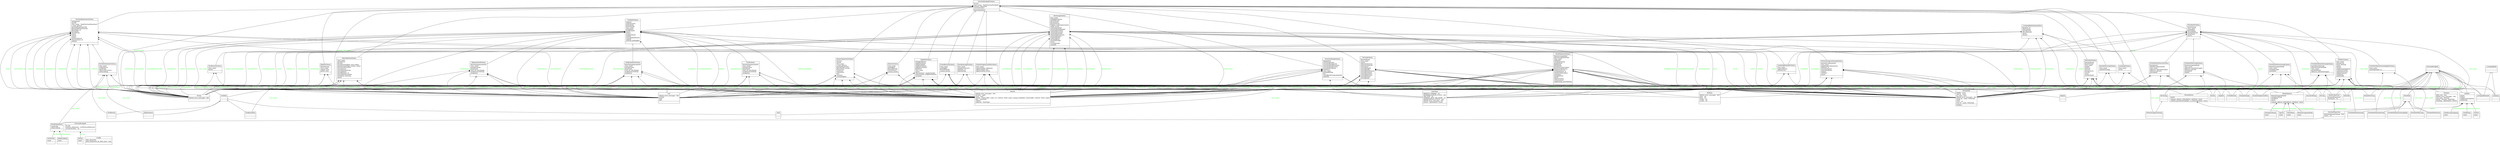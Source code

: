 digraph "classes" {
rankdir=BT
charset="utf-8"
"bo4e.bo.angebot.Angebot" [color="black", fontcolor="black", label="{Angebot|\l|}", shape="record", style="solid"];
"bo4e.bo.angebot.AngebotSchema" [color="black", fontcolor="black", label="{AngebotSchema|anfragereferenz\langebotsdatum\langebotsgeber\langebotsnehmer\langebotsnummer\lbindefrist\lclass_name\lsparte\lunterzeichner_angebotsgeber\lunterzeichner_angebotsnehmer\lvarianten\l|}", shape="record", style="solid"];
"bo4e.bo.ansprechpartner.Ansprechpartner" [color="black", fontcolor="black", label="{Ansprechpartner|geschaeftspartner\lnachname : str\l|}", shape="record", style="solid"];
"bo4e.bo.ansprechpartner.AnsprechpartnerSchema" [color="black", fontcolor="black", label="{AnsprechpartnerSchema|adresse\lanrede\lclass_name\le_mail_adresse\lgeschaeftspartner\lindividuelle_anrede\lkommentar\lnachname\lrufnummer\ltitel\lvorname\lzustaendigkeit\l|}", shape="record", style="solid"];
"bo4e.bo.ausschreibung.Ausschreibung" [color="black", fontcolor="black", label="{Ausschreibung|\l|}", shape="record", style="solid"];
"bo4e.bo.ausschreibung.AusschreibungSchema" [color="black", fontcolor="black", label="{AusschreibungSchema|abgabefrist\lausschreibender\lausschreibungportal\lausschreibungsnummer\lausschreibungsstatus\lausschreibungstyp\lbindefrist\lclass_name\lkostenpflichtig\llose\lveroeffentlichungszeitpunkt\lwebseite\l|}", shape="record", style="solid"];
"bo4e.enum.bilanzierungsmethode.Bilanzierungsmethode" [color="black", fontcolor="black", label="{Bilanzierungsmethode|name\l|}", shape="record", style="solid"];
"bo4e.enum.botyp.BoTyp" [color="black", fontcolor="black", label="{BoTyp|name\l|}", shape="record", style="solid"];
"marshmallow.fields.Boolean" [color="black", fontcolor="black", label="{Boolean|default_error_messages : dict\lfalsy : set\lfalsy : set\ltruthy : set\ltruthy : set\l|}", shape="record", style="solid"];
"bo4e.bo.buendelvertrag.Buendelvertrag" [color="black", fontcolor="black", label="{Buendelvertrag|\l|}", shape="record", style="solid"];
"bo4e.bo.buendelvertrag.BuendelvertragSchema" [color="black", fontcolor="black", label="{BuendelvertragSchema|class_name\leinzelvertraege\l|}", shape="record", style="solid"];
"bo4e.bo.pydantic_geschaeftsobjekt.Geschaeftsobjekt.Config" [color="black", fontcolor="black", label="{Config|alias_generator\lallow_population_by_field_name : bool\l|}", shape="record", style="solid"];
"marshmallow.fields.DateTime" [color="black", fontcolor="black", label="{DateTime|DEFAULT_FORMAT : str\lDESERIALIZATION_FUNCS : dict\lOBJ_TYPE : str\lSCHEMA_OPTS_VAR_NAME : str\lSERIALIZATION_FUNCS : dict\ldefault_error_messages : dict\lformat : Optional[str \| None]\l|}", shape="record", style="solid"];
"marshmallow.fields.Decimal" [color="black", fontcolor="black", label="{Decimal|allow_nan : bool\ldefault_error_messages : dict\lnum_type : Decimal\lplaces : Decimal, NoneType\lrounding : Optional[str \| None]\l|}", shape="record", style="solid"];
"bo4e.bo.energiemenge.Energiemenge" [color="black", fontcolor="black", label="{Energiemenge|\l|}", shape="record", style="solid"];
"bo4e.bo.energiemenge.EnergiemengeSchema" [color="black", fontcolor="black", label="{EnergiemengeSchema|class_name\lenergieverbrauch\llokations_id\llokationstyp\l|}", shape="record", style="solid"];
"bo4e.enum.energierichtung.Energierichtung" [color="black", fontcolor="black", label="{Energierichtung|name\l|}", shape="record", style="solid"];
"marshmallow_enum.EnumField" [color="black", fontcolor="black", label="{EnumField|NAME : name\lVALUE : value\lby_value : bool\ldefault_error_messages : dict\ldump_by : name, NoneType\lenum\lerror : str\lload_by : name, NoneType\l|fail(key)\l}", shape="record", style="solid"];
"bo4e.bo.fremdkosten.Fremdkosten" [color="black", fontcolor="black", label="{Fremdkosten|\l|}", shape="record", style="solid"];
"bo4e.bo.fremdkosten.FremdkostenSchema" [color="black", fontcolor="black", label="{FremdkostenSchema|class_name\lgueltigkeit\lkostenbloecke\lsumme_kosten\l|}", shape="record", style="solid"];
"bo4e.bo.geschaeftsobjekt.Geschaeftsobjekt" [color="black", fontcolor="black", label="{Geschaeftsobjekt|\l|}", shape="record", style="solid"];
"bo4e.bo.pydantic_geschaeftsobjekt.Geschaeftsobjekt" [color="black", fontcolor="black", label="{Geschaeftsobjekt|bo_typ\lexterne_referenzen : List[ExterneReferenz]\lversionstruktur : str\l|}", shape="record", style="solid"];
"bo4e.bo.geschaeftsobjekt.GeschaeftsobjektSchema" [color="black", fontcolor="black", label="{GeschaeftsobjektSchema|bo_typ\lclass_name : Type[Geschaeftsobjekt]\lexterne_referenzen\lversionstruktur\l|deserialize(data)\l}", shape="record", style="solid"];
"bo4e.bo.geschaeftspartner.Geschaeftspartner" [color="black", fontcolor="black", label="{Geschaeftspartner|gewerbekennzeichnung : bool\lname1 : str\l|}", shape="record", style="solid"];
"bo4e.bo.geschaeftspartner.GeschaeftspartnerSchema" [color="black", fontcolor="black", label="{GeschaeftspartnerSchema|amtsgericht\lanrede\lclass_name : Type[Geschaeftspartner]\le_mail_adresse\lgeschaeftspartnerrolle\lgewerbekennzeichnung\lglaeubiger_id\lhrnummer\lkontaktweg\lname1\lname2\lname3\lpartneradresse\lumsatzsteuer_id\lwebsite\l|}", shape="record", style="solid"];
"bo4e.bo.kosten.Kosten" [color="black", fontcolor="black", label="{Kosten|\l|}", shape="record", style="solid"];
"bo4e.bo.kosten.KostenSchema" [color="black", fontcolor="black", label="{KostenSchema|class_name\lgueltigkeit\lkostenbloecke\lkostenklasse\lsumme_kosten\l|}", shape="record", style="solid"];
"bo4e.bo.lastgang.Lastgang" [color="black", fontcolor="black", label="{Lastgang|\l|}", shape="record", style="solid"];
"bo4e.bo.lastgang.LastgangKompakt" [color="black", fontcolor="black", label="{LastgangKompakt|\l|}", shape="record", style="solid"];
"bo4e.bo.lastgang.LastgangKompaktSchema" [color="black", fontcolor="black", label="{LastgangKompaktSchema|class_name\ltagesvektoren\lzeitintervall\l|}", shape="record", style="solid"];
"bo4e.bo.lastgang.LastgangSchema" [color="black", fontcolor="black", label="{LastgangSchema|class_name\lwerte\l|}", shape="record", style="solid"];
"marshmallow.fields.List" [color="black", fontcolor="black", label="{List|default_error_messages : dict\lexclude\linner\lonly\l|}", shape="record", style="solid"];
"bo4e.bo.marktlokation.Marktlokation" [color="black", fontcolor="black", label="{Marktlokation|bilanzierungsmethode\lenergierichtung\lnetzebene\lsparte\l|validate_address_info(address_attribute, value)\l}", shape="record", style="solid"];
"bo4e.bo.marktlokation.MarktlokationSchema" [color="black", fontcolor="black", label="{MarktlokationSchema|bilanzierungsgebiet\lbilanzierungsmethode\lclass_name\lendkunde\lenergierichtung\lgasqualitaet\lgebietstyp\lgeoadresse\lgrundversorgercodenr\lkatasterinformation\llokationsadresse\lmarktlokations_id\lnetzbetreibercodenr\lnetzebene\lnetzgebietsnr\lsparte\lunterbrechbar\lverbrauchsart\lzugehoerige_messlokation\l|}", shape="record", style="solid"];
"bo4e.enum.marktrolle.Marktrolle" [color="black", fontcolor="black", label="{Marktrolle|name\l|}", shape="record", style="solid"];
"bo4e.bo.marktteilnehmer.Marktteilnehmer" [color="black", fontcolor="black", label="{Marktteilnehmer|marktrolle\lrollencodetyp\l|}", shape="record", style="solid"];
"bo4e.bo.marktteilnehmer.MarktteilnehmerSchema" [color="black", fontcolor="black", label="{MarktteilnehmerSchema|class_name\lmakoadresse\lmarktrolle\lrollencodenummer\lrollencodetyp\l|}", shape="record", style="solid"];
"bo4e.bo.messlokation.Messlokation" [color="black", fontcolor="black", label="{Messlokation|sparte\l|validate_address_info(address_attribute, value)\lvalidate_grundzustaendiger_x_codenr(attribute, value)\l}", shape="record", style="solid"];
"bo4e.bo.messlokation.MesslokationSchema" [color="black", fontcolor="black", label="{MesslokationSchema|class_name\lgeoadresse\lgeraete\lgrundzustaendiger_msb_codenr\lgrundzustaendiger_msbim_codenr\lkatasterinformation\lmessadresse\lmessdienstleistung\lmessgebietnr\lmesslokations_id\lmesslokationszaehler\lnetzebene_messung\lsparte\l|}", shape="record", style="solid"];
"marshmallow.fields.Nested" [color="black", fontcolor="black", label="{Nested|default_error_messages : dict\lexclude : tuple\lmany : bool\lnested : SchemaABC \| type \| str \| dict[str, Field \| type] \| typing.Callable[[], SchemaABC \| dict[str, Field \| type]]\lonly : NoneType\lschema\lunknown : NoneType\l|}", shape="record", style="solid"];
"bo4e.enum.netzebene.Netzebene" [color="black", fontcolor="black", label="{Netzebene|name\l|}", shape="record", style="solid"];
"bo4e.bo.netznutzungsrechnung.Netznutzungsrechnung" [color="black", fontcolor="black", label="{Netznutzungsrechnung|\l|}", shape="record", style="solid"];
"bo4e.bo.netznutzungsrechnung.NetznutzungsrechnungSchema" [color="black", fontcolor="black", label="{NetznutzungsrechnungSchema|absendercodenummer\lclass_name\lempfaengercodenummer\llokations_id\lnnrechnungsart\lnnrechnungstyp\loriginal\lsimuliert\lsparte\l|}", shape="record", style="solid"];
"bo4e.bo.preisblatt.Preisblatt" [color="black", fontcolor="black", label="{Preisblatt|\l|}", shape="record", style="solid"];
"bo4e.bo.preisblattdienstleistung.PreisblattDienstleistung" [color="black", fontcolor="black", label="{PreisblattDienstleistung|\l|}", shape="record", style="solid"];
"bo4e.bo.preisblattdienstleistung.PreisblattDienstleistungSchema" [color="black", fontcolor="black", label="{PreisblattDienstleistungSchema|basisdienstleistung\lbilanzierungsmethode\lclass_name\lgeraetedetails\linklusive_dienstleistungen\l|}", shape="record", style="solid"];
"bo4e.bo.preisblatthardware.PreisblattHardware" [color="black", fontcolor="black", label="{PreisblattHardware|\l|}", shape="record", style="solid"];
"bo4e.bo.preisblatthardware.PreisblattHardwareSchema" [color="black", fontcolor="black", label="{PreisblattHardwareSchema|basisgeraet\lbilanzierungsmethode\lclass_name\linklusive_dienstleistungen\linklusive_geraete\lmessebene\l|}", shape="record", style="solid"];
"bo4e.bo.preisblattkonzessionsabgabe.PreisblattKonzessionsabgabe" [color="black", fontcolor="black", label="{PreisblattKonzessionsabgabe|\l|}", shape="record", style="solid"];
"bo4e.bo.preisblattkonzessionsabgabe.PreisblattKonzessionsabgabeSchema" [color="black", fontcolor="black", label="{PreisblattKonzessionsabgabeSchema|class_name\lkundengruppe_k_a\l|}", shape="record", style="solid"];
"bo4e.bo.preisblattmessung.PreisblattMessung" [color="black", fontcolor="black", label="{PreisblattMessung|\l|}", shape="record", style="solid"];
"bo4e.bo.preisblattmessung.PreisblattMessungSchema" [color="black", fontcolor="black", label="{PreisblattMessungSchema|bilanzierungsmethode\lclass_name\linklusive_dienstleistungen\linklusive_geraete\lmessebene\lzaehler\l|}", shape="record", style="solid"];
"bo4e.bo.preisblattnetznutzung.PreisblattNetznutzung" [color="black", fontcolor="black", label="{PreisblattNetznutzung|\l|}", shape="record", style="solid"];
"bo4e.bo.preisblattnetznutzung.PreisblattNetznutzungSchema" [color="black", fontcolor="black", label="{PreisblattNetznutzungSchema|bilanzierungsmethode\lclass_name\lkundengruppe\lnetzebene\l|}", shape="record", style="solid"];
"bo4e.bo.preisblatt.PreisblattSchema" [color="black", fontcolor="black", label="{PreisblattSchema|bezeichnung\lclass_name\lgueltigkeit\lherausgeber\lpreispositionen\lpreisstatus\lsparte\l|}", shape="record", style="solid"];
"bo4e.bo.rechnung.Rechnung" [color="black", fontcolor="black", label="{Rechnung|\l|}", shape="record", style="solid"];
"bo4e.bo.rechnung.RechnungSchema" [color="black", fontcolor="black", label="{RechnungSchema|class_name\lfaelligkeitsdatum\lgesamtbrutto\lgesamtnetto\lgesamtsteuer\loriginal_rechnungsnummer\lrabatt_brutto\lrechnungsdatum\lrechnungsempfaenger\lrechnungsersteller\lrechnungsnummer\lrechnungsperiode\lrechnungspositionen\lrechnungsstatus\lrechnungstitel\lrechnungstyp\lsteuerbetraege\lstorno\lvorausgezahlt\lzuzahlen\l|}", shape="record", style="solid"];
"bo4e.bo.region.Region" [color="black", fontcolor="black", label="{Region|\l|}", shape="record", style="solid"];
"bo4e.bo.region.RegionSchema" [color="black", fontcolor="black", label="{RegionSchema|bezeichnung\lclass_name\lnegativ_liste\lpositiv_liste\l|}", shape="record", style="solid"];
"bo4e.bo.regionaltarif.Regionaltarif" [color="black", fontcolor="black", label="{Regionaltarif|\l|}", shape="record", style="solid"];
"bo4e.bo.regionaltarif.RegionaltarifSchema" [color="black", fontcolor="black", label="{RegionaltarifSchema|berechnungsparameter\lclass_name\lpreisgarantien\lpreisstand\ltarif_auf_abschlaege\ltarifeinschraenkung\ltarifpreise\l|}", shape="record", style="solid"];
"bo4e.enum.rollencodetyp.Rollencodetyp" [color="black", fontcolor="black", label="{Rollencodetyp|name\l|}", shape="record", style="solid"];
"bo4e.enum.sparte.Sparte" [color="black", fontcolor="black", label="{Sparte|name\l|}", shape="record", style="solid"];
"bo4e.bo.standorteigenschaften.Standorteigenschaften" [color="black", fontcolor="black", label="{Standorteigenschaften|\l|}", shape="record", style="solid"];
"bo4e.bo.standorteigenschaften.StandorteigenschaftenSchema" [color="black", fontcolor="black", label="{StandorteigenschaftenSchema|class_name\leigenschaften_allgemein\leigenschaften_gas\leigenschaften_strom\l|}", shape="record", style="solid"];
"marshmallow.fields.String" [color="black", fontcolor="black", label="{String|default_error_messages : dict\l|}", shape="record", style="solid"];
"bo4e.bo.tarif.Tarif" [color="black", fontcolor="black", label="{Tarif|\l|}", shape="record", style="solid"];
"bo4e.bo.tarif.TarifSchema" [color="black", fontcolor="black", label="{TarifSchema|berechnungsparameter\lclass_name\lpreisgarantie\lpreisstand\ltarif_auf_abschlaege\ltarifeinschraenkung\ltarifpreise\l|}", shape="record", style="solid"];
"bo4e.enum.tarifart.Tarifart" [color="black", fontcolor="black", label="{Tarifart|name\l|}", shape="record", style="solid"];
"bo4e.bo.tarifinfo.Tarifinfo" [color="black", fontcolor="black", label="{Tarifinfo|\l|}", shape="record", style="solid"];
"bo4e.bo.tarifinfo.TarifinfoSchema" [color="black", fontcolor="black", label="{TarifinfoSchema|anbieter\lanbietername\lbemerkung\lbezeichnung\lclass_name\lenergiemix\lkundentypen\lsparte\ltarifart\ltarifmerkmale\ltariftyp\lvertragskonditionen\lwebsite\lzeitliche_gueltigkeit\l|}", shape="record", style="solid"];
"bo4e.bo.tarifkosten.Tarifkosten" [color="black", fontcolor="black", label="{Tarifkosten|\l|}", shape="record", style="solid"];
"bo4e.bo.tarifkosten.TarifkostenSchema" [color="black", fontcolor="black", label="{TarifkostenSchema|class_name\lkosten\l|}", shape="record", style="solid"];
"bo4e.bo.tarifpreisblatt.Tarifpreisblatt" [color="black", fontcolor="black", label="{Tarifpreisblatt|\l|}", shape="record", style="solid"];
"bo4e.bo.tarifpreisblatt.TarifpreisblattSchema" [color="black", fontcolor="black", label="{TarifpreisblattSchema|berechnungsparameter\lclass_name\lpreisgarantie\lpreisstand\ltarif_auf_abschlaege\ltarifeinschraenkung\ltarifpreise\l|}", shape="record", style="solid"];
"bo4e.bo.vertrag.Vertrag" [color="black", fontcolor="black", label="{Vertrag|\l|}", shape="record", style="solid"];
"bo4e.bo.vertrag.VertragSchema" [color="black", fontcolor="black", label="{VertragSchema|beschreibung\lclass_name\lsparte\lunterzeichnervp1\lunterzeichnervp2\lvertragsart\lvertragsbeginn\lvertragsende\lvertragskonditionen\lvertragsnummer\lvertragspartner1\lvertragspartner2\lvertragsstatus\lvertragsteile\l|}", shape="record", style="solid"];
"bo4e.bo.zaehler.Zaehler" [color="black", fontcolor="black", label="{Zaehler|sparte\ltarifart\lzaehlerauspraegung\lzaehlertyp\l|}", shape="record", style="solid"];
"bo4e.bo.zaehler.ZaehlerSchema" [color="black", fontcolor="black", label="{ZaehlerSchema|class_name\leichung_bis\lletzte_eichung\lsparte\ltarifart\lzaehlerauspraegung\lzaehlerhersteller\lzaehlerkonstante\lzaehlernummer\lzaehlertyp\lzaehlwerke\l|}", shape="record", style="solid"];
"bo4e.enum.zaehlerauspraegung.Zaehlerauspraegung" [color="black", fontcolor="black", label="{Zaehlerauspraegung|name\l|}", shape="record", style="solid"];
"bo4e.enum.zaehlertyp.Zaehlertyp" [color="black", fontcolor="black", label="{Zaehlertyp|name\l|}", shape="record", style="solid"];
"bo4e.bo.zeitreihe.Zeitreihe" [color="black", fontcolor="black", label="{Zeitreihe|\l|}", shape="record", style="solid"];
"bo4e.bo.zeitreihe.ZeitreiheSchema" [color="black", fontcolor="black", label="{ZeitreiheSchema|beschreibung\lbezeichnung\lclass_name\leinheit\lmedium\lmessart\lmessgroesse\lversion\lwerte\lwertherkunft\l|}", shape="record", style="solid"];
"bo4e.bo.lastgang._LastgangBody" [color="black", fontcolor="black", label="{_LastgangBody|\l|}", shape="record", style="solid"];
"bo4e.bo.lastgang._LastgangBodySchemaMixin" [color="black", fontcolor="black", label="{_LastgangBodySchemaMixin|lokations_id\llokationstyp\lmessgroesse\lobis_kennzahl\lsparte\lversion\l|}", shape="record", style="solid"];
"bo4e.bo.angebot.Angebot" -> "bo4e.bo.geschaeftsobjekt.Geschaeftsobjekt" [arrowhead="empty", arrowtail="none"];
"bo4e.bo.angebot.AngebotSchema" -> "bo4e.bo.geschaeftsobjekt.GeschaeftsobjektSchema" [arrowhead="empty", arrowtail="none"];
"bo4e.bo.ansprechpartner.Ansprechpartner" -> "bo4e.bo.geschaeftsobjekt.Geschaeftsobjekt" [arrowhead="empty", arrowtail="none"];
"bo4e.bo.ansprechpartner.AnsprechpartnerSchema" -> "bo4e.bo.geschaeftsobjekt.GeschaeftsobjektSchema" [arrowhead="empty", arrowtail="none"];
"bo4e.bo.ausschreibung.Ausschreibung" -> "bo4e.bo.geschaeftsobjekt.Geschaeftsobjekt" [arrowhead="empty", arrowtail="none"];
"bo4e.bo.ausschreibung.AusschreibungSchema" -> "bo4e.bo.geschaeftsobjekt.GeschaeftsobjektSchema" [arrowhead="empty", arrowtail="none"];
"bo4e.bo.buendelvertrag.Buendelvertrag" -> "bo4e.bo.geschaeftsobjekt.Geschaeftsobjekt" [arrowhead="empty", arrowtail="none"];
"bo4e.bo.buendelvertrag.BuendelvertragSchema" -> "bo4e.bo.geschaeftsobjekt.GeschaeftsobjektSchema" [arrowhead="empty", arrowtail="none"];
"bo4e.bo.energiemenge.Energiemenge" -> "bo4e.bo.geschaeftsobjekt.Geschaeftsobjekt" [arrowhead="empty", arrowtail="none"];
"bo4e.bo.energiemenge.EnergiemengeSchema" -> "bo4e.bo.geschaeftsobjekt.GeschaeftsobjektSchema" [arrowhead="empty", arrowtail="none"];
"bo4e.bo.fremdkosten.Fremdkosten" -> "bo4e.bo.geschaeftsobjekt.Geschaeftsobjekt" [arrowhead="empty", arrowtail="none"];
"bo4e.bo.fremdkosten.FremdkostenSchema" -> "bo4e.bo.geschaeftsobjekt.GeschaeftsobjektSchema" [arrowhead="empty", arrowtail="none"];
"bo4e.bo.geschaeftspartner.Geschaeftspartner" -> "bo4e.bo.geschaeftsobjekt.Geschaeftsobjekt" [arrowhead="empty", arrowtail="none"];
"bo4e.bo.geschaeftspartner.GeschaeftspartnerSchema" -> "bo4e.bo.geschaeftsobjekt.GeschaeftsobjektSchema" [arrowhead="empty", arrowtail="none"];
"bo4e.bo.kosten.Kosten" -> "bo4e.bo.geschaeftsobjekt.Geschaeftsobjekt" [arrowhead="empty", arrowtail="none"];
"bo4e.bo.kosten.KostenSchema" -> "bo4e.bo.geschaeftsobjekt.GeschaeftsobjektSchema" [arrowhead="empty", arrowtail="none"];
"bo4e.bo.lastgang.Lastgang" -> "bo4e.bo.geschaeftsobjekt.Geschaeftsobjekt" [arrowhead="empty", arrowtail="none"];
"bo4e.bo.lastgang.Lastgang" -> "bo4e.bo.lastgang._LastgangBody" [arrowhead="empty", arrowtail="none"];
"bo4e.bo.lastgang.LastgangKompakt" -> "bo4e.bo.geschaeftsobjekt.Geschaeftsobjekt" [arrowhead="empty", arrowtail="none"];
"bo4e.bo.lastgang.LastgangKompakt" -> "bo4e.bo.lastgang._LastgangBody" [arrowhead="empty", arrowtail="none"];
"bo4e.bo.lastgang.LastgangKompaktSchema" -> "bo4e.bo.geschaeftsobjekt.GeschaeftsobjektSchema" [arrowhead="empty", arrowtail="none"];
"bo4e.bo.lastgang.LastgangKompaktSchema" -> "bo4e.bo.lastgang._LastgangBodySchemaMixin" [arrowhead="empty", arrowtail="none"];
"bo4e.bo.lastgang.LastgangSchema" -> "bo4e.bo.geschaeftsobjekt.GeschaeftsobjektSchema" [arrowhead="empty", arrowtail="none"];
"bo4e.bo.lastgang.LastgangSchema" -> "bo4e.bo.lastgang._LastgangBodySchemaMixin" [arrowhead="empty", arrowtail="none"];
"bo4e.bo.marktlokation.Marktlokation" -> "bo4e.bo.geschaeftsobjekt.Geschaeftsobjekt" [arrowhead="empty", arrowtail="none"];
"bo4e.bo.marktlokation.MarktlokationSchema" -> "bo4e.bo.geschaeftsobjekt.GeschaeftsobjektSchema" [arrowhead="empty", arrowtail="none"];
"bo4e.bo.marktteilnehmer.Marktteilnehmer" -> "bo4e.bo.geschaeftspartner.Geschaeftspartner" [arrowhead="empty", arrowtail="none"];
"bo4e.bo.marktteilnehmer.MarktteilnehmerSchema" -> "bo4e.bo.geschaeftspartner.GeschaeftspartnerSchema" [arrowhead="empty", arrowtail="none"];
"bo4e.bo.messlokation.Messlokation" -> "bo4e.bo.geschaeftsobjekt.Geschaeftsobjekt" [arrowhead="empty", arrowtail="none"];
"bo4e.bo.messlokation.MesslokationSchema" -> "bo4e.bo.geschaeftsobjekt.GeschaeftsobjektSchema" [arrowhead="empty", arrowtail="none"];
"bo4e.bo.netznutzungsrechnung.Netznutzungsrechnung" -> "bo4e.bo.rechnung.Rechnung" [arrowhead="empty", arrowtail="none"];
"bo4e.bo.netznutzungsrechnung.NetznutzungsrechnungSchema" -> "bo4e.bo.rechnung.RechnungSchema" [arrowhead="empty", arrowtail="none"];
"bo4e.bo.preisblatt.Preisblatt" -> "bo4e.bo.geschaeftsobjekt.Geschaeftsobjekt" [arrowhead="empty", arrowtail="none"];
"bo4e.bo.preisblatt.PreisblattSchema" -> "bo4e.bo.geschaeftsobjekt.GeschaeftsobjektSchema" [arrowhead="empty", arrowtail="none"];
"bo4e.bo.preisblattdienstleistung.PreisblattDienstleistung" -> "bo4e.bo.preisblatt.Preisblatt" [arrowhead="empty", arrowtail="none"];
"bo4e.bo.preisblattdienstleistung.PreisblattDienstleistungSchema" -> "bo4e.bo.preisblatt.PreisblattSchema" [arrowhead="empty", arrowtail="none"];
"bo4e.bo.preisblatthardware.PreisblattHardware" -> "bo4e.bo.preisblatt.Preisblatt" [arrowhead="empty", arrowtail="none"];
"bo4e.bo.preisblatthardware.PreisblattHardwareSchema" -> "bo4e.bo.preisblatt.PreisblattSchema" [arrowhead="empty", arrowtail="none"];
"bo4e.bo.preisblattkonzessionsabgabe.PreisblattKonzessionsabgabe" -> "bo4e.bo.preisblatt.Preisblatt" [arrowhead="empty", arrowtail="none"];
"bo4e.bo.preisblattkonzessionsabgabe.PreisblattKonzessionsabgabeSchema" -> "bo4e.bo.preisblatt.PreisblattSchema" [arrowhead="empty", arrowtail="none"];
"bo4e.bo.preisblattmessung.PreisblattMessung" -> "bo4e.bo.preisblatt.Preisblatt" [arrowhead="empty", arrowtail="none"];
"bo4e.bo.preisblattmessung.PreisblattMessungSchema" -> "bo4e.bo.preisblatt.PreisblattSchema" [arrowhead="empty", arrowtail="none"];
"bo4e.bo.preisblattnetznutzung.PreisblattNetznutzung" -> "bo4e.bo.preisblatt.Preisblatt" [arrowhead="empty", arrowtail="none"];
"bo4e.bo.preisblattnetznutzung.PreisblattNetznutzungSchema" -> "bo4e.bo.preisblatt.PreisblattSchema" [arrowhead="empty", arrowtail="none"];
"bo4e.bo.rechnung.Rechnung" -> "bo4e.bo.geschaeftsobjekt.Geschaeftsobjekt" [arrowhead="empty", arrowtail="none"];
"bo4e.bo.rechnung.RechnungSchema" -> "bo4e.bo.geschaeftsobjekt.GeschaeftsobjektSchema" [arrowhead="empty", arrowtail="none"];
"bo4e.bo.region.Region" -> "bo4e.bo.geschaeftsobjekt.Geschaeftsobjekt" [arrowhead="empty", arrowtail="none"];
"bo4e.bo.region.RegionSchema" -> "bo4e.bo.geschaeftsobjekt.GeschaeftsobjektSchema" [arrowhead="empty", arrowtail="none"];
"bo4e.bo.regionaltarif.Regionaltarif" -> "bo4e.bo.tarifinfo.Tarifinfo" [arrowhead="empty", arrowtail="none"];
"bo4e.bo.regionaltarif.RegionaltarifSchema" -> "bo4e.bo.tarifinfo.TarifinfoSchema" [arrowhead="empty", arrowtail="none"];
"bo4e.bo.standorteigenschaften.Standorteigenschaften" -> "bo4e.bo.geschaeftsobjekt.Geschaeftsobjekt" [arrowhead="empty", arrowtail="none"];
"bo4e.bo.standorteigenschaften.StandorteigenschaftenSchema" -> "bo4e.bo.geschaeftsobjekt.GeschaeftsobjektSchema" [arrowhead="empty", arrowtail="none"];
"bo4e.bo.tarif.Tarif" -> "bo4e.bo.tarifinfo.Tarifinfo" [arrowhead="empty", arrowtail="none"];
"bo4e.bo.tarif.TarifSchema" -> "bo4e.bo.tarifinfo.TarifinfoSchema" [arrowhead="empty", arrowtail="none"];
"bo4e.bo.tarifinfo.Tarifinfo" -> "bo4e.bo.geschaeftsobjekt.Geschaeftsobjekt" [arrowhead="empty", arrowtail="none"];
"bo4e.bo.tarifinfo.TarifinfoSchema" -> "bo4e.bo.geschaeftsobjekt.GeschaeftsobjektSchema" [arrowhead="empty", arrowtail="none"];
"bo4e.bo.tarifkosten.Tarifkosten" -> "bo4e.bo.tarifinfo.Tarifinfo" [arrowhead="empty", arrowtail="none"];
"bo4e.bo.tarifkosten.TarifkostenSchema" -> "bo4e.bo.tarifinfo.TarifinfoSchema" [arrowhead="empty", arrowtail="none"];
"bo4e.bo.tarifpreisblatt.Tarifpreisblatt" -> "bo4e.bo.tarifinfo.Tarifinfo" [arrowhead="empty", arrowtail="none"];
"bo4e.bo.tarifpreisblatt.TarifpreisblattSchema" -> "bo4e.bo.tarifinfo.TarifinfoSchema" [arrowhead="empty", arrowtail="none"];
"bo4e.bo.vertrag.Vertrag" -> "bo4e.bo.geschaeftsobjekt.Geschaeftsobjekt" [arrowhead="empty", arrowtail="none"];
"bo4e.bo.vertrag.VertragSchema" -> "bo4e.bo.geschaeftsobjekt.GeschaeftsobjektSchema" [arrowhead="empty", arrowtail="none"];
"bo4e.bo.zaehler.Zaehler" -> "bo4e.bo.geschaeftsobjekt.Geschaeftsobjekt" [arrowhead="empty", arrowtail="none"];
"bo4e.bo.zaehler.ZaehlerSchema" -> "bo4e.bo.geschaeftsobjekt.GeschaeftsobjektSchema" [arrowhead="empty", arrowtail="none"];
"bo4e.bo.zeitreihe.Zeitreihe" -> "bo4e.bo.geschaeftsobjekt.Geschaeftsobjekt" [arrowhead="empty", arrowtail="none"];
"bo4e.bo.zeitreihe.ZeitreiheSchema" -> "bo4e.bo.geschaeftsobjekt.GeschaeftsobjektSchema" [arrowhead="empty", arrowtail="none"];
"bo4e.bo.angebot.Angebot" -> "bo4e.bo.angebot.AngebotSchema" [arrowhead="diamond", arrowtail="none", fontcolor="green", label="class_name", style="solid"];
"bo4e.bo.ansprechpartner.Ansprechpartner" -> "bo4e.bo.ansprechpartner.AnsprechpartnerSchema" [arrowhead="diamond", arrowtail="none", fontcolor="green", label="class_name", style="solid"];
"bo4e.bo.ausschreibung.Ausschreibung" -> "bo4e.bo.ausschreibung.AusschreibungSchema" [arrowhead="diamond", arrowtail="none", fontcolor="green", label="class_name", style="solid"];
"bo4e.bo.buendelvertrag.Buendelvertrag" -> "bo4e.bo.buendelvertrag.BuendelvertragSchema" [arrowhead="diamond", arrowtail="none", fontcolor="green", label="class_name", style="solid"];
"bo4e.bo.energiemenge.Energiemenge" -> "bo4e.bo.energiemenge.EnergiemengeSchema" [arrowhead="diamond", arrowtail="none", fontcolor="green", label="class_name", style="solid"];
"bo4e.bo.fremdkosten.Fremdkosten" -> "bo4e.bo.fremdkosten.FremdkostenSchema" [arrowhead="diamond", arrowtail="none", fontcolor="green", label="class_name", style="solid"];
"bo4e.bo.geschaeftspartner.Geschaeftspartner" -> "bo4e.bo.ansprechpartner.Ansprechpartner" [arrowhead="diamond", arrowtail="none", fontcolor="green", label="geschaeftspartner", style="solid"];
"bo4e.bo.kosten.Kosten" -> "bo4e.bo.kosten.KostenSchema" [arrowhead="diamond", arrowtail="none", fontcolor="green", label="class_name", style="solid"];
"bo4e.bo.lastgang.Lastgang" -> "bo4e.bo.lastgang.LastgangSchema" [arrowhead="diamond", arrowtail="none", fontcolor="green", label="class_name", style="solid"];
"bo4e.bo.lastgang.LastgangKompakt" -> "bo4e.bo.lastgang.LastgangKompaktSchema" [arrowhead="diamond", arrowtail="none", fontcolor="green", label="class_name", style="solid"];
"bo4e.bo.marktlokation.Marktlokation" -> "bo4e.bo.marktlokation.MarktlokationSchema" [arrowhead="diamond", arrowtail="none", fontcolor="green", label="class_name", style="solid"];
"bo4e.bo.marktteilnehmer.Marktteilnehmer" -> "bo4e.bo.marktteilnehmer.MarktteilnehmerSchema" [arrowhead="diamond", arrowtail="none", fontcolor="green", label="class_name", style="solid"];
"bo4e.bo.messlokation.Messlokation" -> "bo4e.bo.messlokation.MesslokationSchema" [arrowhead="diamond", arrowtail="none", fontcolor="green", label="class_name", style="solid"];
"bo4e.bo.netznutzungsrechnung.Netznutzungsrechnung" -> "bo4e.bo.netznutzungsrechnung.NetznutzungsrechnungSchema" [arrowhead="diamond", arrowtail="none", fontcolor="green", label="class_name", style="solid"];
"bo4e.bo.preisblatt.Preisblatt" -> "bo4e.bo.preisblatt.PreisblattSchema" [arrowhead="diamond", arrowtail="none", fontcolor="green", label="class_name", style="solid"];
"bo4e.bo.preisblattdienstleistung.PreisblattDienstleistung" -> "bo4e.bo.preisblattdienstleistung.PreisblattDienstleistungSchema" [arrowhead="diamond", arrowtail="none", fontcolor="green", label="class_name", style="solid"];
"bo4e.bo.preisblatthardware.PreisblattHardware" -> "bo4e.bo.preisblatthardware.PreisblattHardwareSchema" [arrowhead="diamond", arrowtail="none", fontcolor="green", label="class_name", style="solid"];
"bo4e.bo.preisblattkonzessionsabgabe.PreisblattKonzessionsabgabe" -> "bo4e.bo.preisblattkonzessionsabgabe.PreisblattKonzessionsabgabeSchema" [arrowhead="diamond", arrowtail="none", fontcolor="green", label="class_name", style="solid"];
"bo4e.bo.preisblattmessung.PreisblattMessung" -> "bo4e.bo.preisblattmessung.PreisblattMessungSchema" [arrowhead="diamond", arrowtail="none", fontcolor="green", label="class_name", style="solid"];
"bo4e.bo.preisblattnetznutzung.PreisblattNetznutzung" -> "bo4e.bo.preisblattnetznutzung.PreisblattNetznutzungSchema" [arrowhead="diamond", arrowtail="none", fontcolor="green", label="class_name", style="solid"];
"bo4e.bo.rechnung.Rechnung" -> "bo4e.bo.rechnung.RechnungSchema" [arrowhead="diamond", arrowtail="none", fontcolor="green", label="class_name", style="solid"];
"bo4e.bo.region.Region" -> "bo4e.bo.region.RegionSchema" [arrowhead="diamond", arrowtail="none", fontcolor="green", label="class_name", style="solid"];
"bo4e.bo.regionaltarif.Regionaltarif" -> "bo4e.bo.regionaltarif.RegionaltarifSchema" [arrowhead="diamond", arrowtail="none", fontcolor="green", label="class_name", style="solid"];
"bo4e.bo.standorteigenschaften.Standorteigenschaften" -> "bo4e.bo.standorteigenschaften.StandorteigenschaftenSchema" [arrowhead="diamond", arrowtail="none", fontcolor="green", label="class_name", style="solid"];
"bo4e.bo.tarif.Tarif" -> "bo4e.bo.tarif.TarifSchema" [arrowhead="diamond", arrowtail="none", fontcolor="green", label="class_name", style="solid"];
"bo4e.bo.tarifinfo.Tarifinfo" -> "bo4e.bo.tarifinfo.TarifinfoSchema" [arrowhead="diamond", arrowtail="none", fontcolor="green", label="class_name", style="solid"];
"bo4e.bo.tarifkosten.Tarifkosten" -> "bo4e.bo.tarifkosten.TarifkostenSchema" [arrowhead="diamond", arrowtail="none", fontcolor="green", label="class_name", style="solid"];
"bo4e.bo.tarifpreisblatt.Tarifpreisblatt" -> "bo4e.bo.tarifpreisblatt.TarifpreisblattSchema" [arrowhead="diamond", arrowtail="none", fontcolor="green", label="class_name", style="solid"];
"bo4e.bo.vertrag.Vertrag" -> "bo4e.bo.vertrag.VertragSchema" [arrowhead="diamond", arrowtail="none", fontcolor="green", label="class_name", style="solid"];
"bo4e.bo.zaehler.Zaehler" -> "bo4e.bo.zaehler.ZaehlerSchema" [arrowhead="diamond", arrowtail="none", fontcolor="green", label="class_name", style="solid"];
"bo4e.bo.zeitreihe.Zeitreihe" -> "bo4e.bo.zeitreihe.ZeitreiheSchema" [arrowhead="diamond", arrowtail="none", fontcolor="green", label="class_name", style="solid"];
"bo4e.enum.bilanzierungsmethode.Bilanzierungsmethode" -> "bo4e.bo.marktlokation.Marktlokation" [arrowhead="diamond", arrowtail="none", fontcolor="green", label="bilanzierungsmethode", style="solid"];
"bo4e.enum.botyp.BoTyp" -> "bo4e.bo.pydantic_geschaeftsobjekt.Geschaeftsobjekt" [arrowhead="diamond", arrowtail="none", fontcolor="green", label="bo_typ", style="solid"];
"bo4e.enum.energierichtung.Energierichtung" -> "bo4e.bo.marktlokation.Marktlokation" [arrowhead="diamond", arrowtail="none", fontcolor="green", label="energierichtung", style="solid"];
"bo4e.enum.marktrolle.Marktrolle" -> "bo4e.bo.marktteilnehmer.Marktteilnehmer" [arrowhead="diamond", arrowtail="none", fontcolor="green", label="marktrolle", style="solid"];
"bo4e.enum.netzebene.Netzebene" -> "bo4e.bo.marktlokation.Marktlokation" [arrowhead="diamond", arrowtail="none", fontcolor="green", label="netzebene", style="solid"];
"bo4e.enum.rollencodetyp.Rollencodetyp" -> "bo4e.bo.marktteilnehmer.Marktteilnehmer" [arrowhead="diamond", arrowtail="none", fontcolor="green", label="rollencodetyp", style="solid"];
"bo4e.enum.sparte.Sparte" -> "bo4e.bo.marktlokation.Marktlokation" [arrowhead="diamond", arrowtail="none", fontcolor="green", label="sparte", style="solid"];
"bo4e.enum.sparte.Sparte" -> "bo4e.bo.messlokation.Messlokation" [arrowhead="diamond", arrowtail="none", fontcolor="green", label="sparte", style="solid"];
"bo4e.enum.sparte.Sparte" -> "bo4e.bo.zaehler.Zaehler" [arrowhead="diamond", arrowtail="none", fontcolor="green", label="sparte", style="solid"];
"bo4e.enum.tarifart.Tarifart" -> "bo4e.bo.zaehler.Zaehler" [arrowhead="diamond", arrowtail="none", fontcolor="green", label="tarifart", style="solid"];
"bo4e.enum.zaehlerauspraegung.Zaehlerauspraegung" -> "bo4e.bo.zaehler.Zaehler" [arrowhead="diamond", arrowtail="none", fontcolor="green", label="zaehlerauspraegung", style="solid"];
"bo4e.enum.zaehlertyp.Zaehlertyp" -> "bo4e.bo.zaehler.Zaehler" [arrowhead="diamond", arrowtail="none", fontcolor="green", label="zaehlertyp", style="solid"];
"marshmallow.fields.Boolean" -> "bo4e.bo.ausschreibung.AusschreibungSchema" [arrowhead="diamond", arrowtail="none", fontcolor="green", label="kostenpflichtig", style="solid"];
"marshmallow.fields.Boolean" -> "bo4e.bo.geschaeftspartner.GeschaeftspartnerSchema" [arrowhead="diamond", arrowtail="none", fontcolor="green", label="gewerbekennzeichnung", style="solid"];
"marshmallow.fields.Boolean" -> "bo4e.bo.marktlokation.MarktlokationSchema" [arrowhead="diamond", arrowtail="none", fontcolor="green", label="unterbrechbar", style="solid"];
"marshmallow.fields.Boolean" -> "bo4e.bo.netznutzungsrechnung.NetznutzungsrechnungSchema" [arrowhead="diamond", arrowtail="none", fontcolor="green", label="original", style="solid"];
"marshmallow.fields.Boolean" -> "bo4e.bo.netznutzungsrechnung.NetznutzungsrechnungSchema" [arrowhead="diamond", arrowtail="none", fontcolor="green", label="simuliert", style="solid"];
"marshmallow.fields.Boolean" -> "bo4e.bo.rechnung.RechnungSchema" [arrowhead="diamond", arrowtail="none", fontcolor="green", label="storno", style="solid"];
"marshmallow.fields.DateTime" -> "bo4e.bo.angebot.AngebotSchema" [arrowhead="diamond", arrowtail="none", fontcolor="green", label="angebotsdatum", style="solid"];
"marshmallow.fields.DateTime" -> "bo4e.bo.angebot.AngebotSchema" [arrowhead="diamond", arrowtail="none", fontcolor="green", label="bindefrist", style="solid"];
"marshmallow.fields.DateTime" -> "bo4e.bo.ausschreibung.AusschreibungSchema" [arrowhead="diamond", arrowtail="none", fontcolor="green", label="veroeffentlichungszeitpunkt", style="solid"];
"marshmallow.fields.DateTime" -> "bo4e.bo.rechnung.RechnungSchema" [arrowhead="diamond", arrowtail="none", fontcolor="green", label="rechnungsdatum", style="solid"];
"marshmallow.fields.DateTime" -> "bo4e.bo.rechnung.RechnungSchema" [arrowhead="diamond", arrowtail="none", fontcolor="green", label="faelligkeitsdatum", style="solid"];
"marshmallow.fields.DateTime" -> "bo4e.bo.regionaltarif.RegionaltarifSchema" [arrowhead="diamond", arrowtail="none", fontcolor="green", label="preisstand", style="solid"];
"marshmallow.fields.DateTime" -> "bo4e.bo.tarif.TarifSchema" [arrowhead="diamond", arrowtail="none", fontcolor="green", label="preisstand", style="solid"];
"marshmallow.fields.DateTime" -> "bo4e.bo.tarifpreisblatt.TarifpreisblattSchema" [arrowhead="diamond", arrowtail="none", fontcolor="green", label="preisstand", style="solid"];
"marshmallow.fields.DateTime" -> "bo4e.bo.vertrag.VertragSchema" [arrowhead="diamond", arrowtail="none", fontcolor="green", label="vertragsbeginn", style="solid"];
"marshmallow.fields.DateTime" -> "bo4e.bo.vertrag.VertragSchema" [arrowhead="diamond", arrowtail="none", fontcolor="green", label="vertragsende", style="solid"];
"marshmallow.fields.DateTime" -> "bo4e.bo.zaehler.ZaehlerSchema" [arrowhead="diamond", arrowtail="none", fontcolor="green", label="eichung_bis", style="solid"];
"marshmallow.fields.DateTime" -> "bo4e.bo.zaehler.ZaehlerSchema" [arrowhead="diamond", arrowtail="none", fontcolor="green", label="letzte_eichung", style="solid"];
"marshmallow.fields.Decimal" -> "bo4e.bo.zaehler.ZaehlerSchema" [arrowhead="diamond", arrowtail="none", fontcolor="green", label="zaehlerkonstante", style="solid"];
"marshmallow.fields.List" -> "bo4e.bo.angebot.AngebotSchema" [arrowhead="diamond", arrowtail="none", fontcolor="green", label="varianten", style="solid"];
"marshmallow.fields.List" -> "bo4e.bo.ausschreibung.AusschreibungSchema" [arrowhead="diamond", arrowtail="none", fontcolor="green", label="lose", style="solid"];
"marshmallow.fields.List" -> "bo4e.bo.buendelvertrag.BuendelvertragSchema" [arrowhead="diamond", arrowtail="none", fontcolor="green", label="einzelvertraege", style="solid"];
"marshmallow.fields.List" -> "bo4e.bo.energiemenge.EnergiemengeSchema" [arrowhead="diamond", arrowtail="none", fontcolor="green", label="energieverbrauch", style="solid"];
"marshmallow.fields.List" -> "bo4e.bo.fremdkosten.FremdkostenSchema" [arrowhead="diamond", arrowtail="none", fontcolor="green", label="kostenbloecke", style="solid"];
"marshmallow.fields.List" -> "bo4e.bo.geschaeftsobjekt.GeschaeftsobjektSchema" [arrowhead="diamond", arrowtail="none", fontcolor="green", label="externe_referenzen", style="solid"];
"marshmallow.fields.List" -> "bo4e.bo.geschaeftspartner.GeschaeftspartnerSchema" [arrowhead="diamond", arrowtail="none", fontcolor="green", label="geschaeftspartnerrolle", style="solid"];
"marshmallow.fields.List" -> "bo4e.bo.geschaeftspartner.GeschaeftspartnerSchema" [arrowhead="diamond", arrowtail="none", fontcolor="green", label="kontaktweg", style="solid"];
"marshmallow.fields.List" -> "bo4e.bo.kosten.KostenSchema" [arrowhead="diamond", arrowtail="none", fontcolor="green", label="kostenbloecke", style="solid"];
"marshmallow.fields.List" -> "bo4e.bo.kosten.KostenSchema" [arrowhead="diamond", arrowtail="none", fontcolor="green", label="summe_kosten", style="solid"];
"marshmallow.fields.List" -> "bo4e.bo.lastgang.LastgangKompaktSchema" [arrowhead="diamond", arrowtail="none", fontcolor="green", label="tagesvektoren", style="solid"];
"marshmallow.fields.List" -> "bo4e.bo.lastgang.LastgangSchema" [arrowhead="diamond", arrowtail="none", fontcolor="green", label="werte", style="solid"];
"marshmallow.fields.List" -> "bo4e.bo.marktlokation.MarktlokationSchema" [arrowhead="diamond", arrowtail="none", fontcolor="green", label="zugehoerige_messlokation", style="solid"];
"marshmallow.fields.List" -> "bo4e.bo.messlokation.MesslokationSchema" [arrowhead="diamond", arrowtail="none", fontcolor="green", label="geraete", style="solid"];
"marshmallow.fields.List" -> "bo4e.bo.messlokation.MesslokationSchema" [arrowhead="diamond", arrowtail="none", fontcolor="green", label="messdienstleistung", style="solid"];
"marshmallow.fields.List" -> "bo4e.bo.messlokation.MesslokationSchema" [arrowhead="diamond", arrowtail="none", fontcolor="green", label="messlokationszaehler", style="solid"];
"marshmallow.fields.List" -> "bo4e.bo.preisblatt.PreisblattSchema" [arrowhead="diamond", arrowtail="none", fontcolor="green", label="preispositionen", style="solid"];
"marshmallow.fields.List" -> "bo4e.bo.preisblattdienstleistung.PreisblattDienstleistungSchema" [arrowhead="diamond", arrowtail="none", fontcolor="green", label="inklusive_dienstleistungen", style="solid"];
"marshmallow.fields.List" -> "bo4e.bo.preisblatthardware.PreisblattHardwareSchema" [arrowhead="diamond", arrowtail="none", fontcolor="green", label="inklusive_dienstleistungen", style="solid"];
"marshmallow.fields.List" -> "bo4e.bo.preisblatthardware.PreisblattHardwareSchema" [arrowhead="diamond", arrowtail="none", fontcolor="green", label="inklusive_geraete", style="solid"];
"marshmallow.fields.List" -> "bo4e.bo.preisblattmessung.PreisblattMessungSchema" [arrowhead="diamond", arrowtail="none", fontcolor="green", label="inklusive_dienstleistungen", style="solid"];
"marshmallow.fields.List" -> "bo4e.bo.preisblattmessung.PreisblattMessungSchema" [arrowhead="diamond", arrowtail="none", fontcolor="green", label="inklusive_geraete", style="solid"];
"marshmallow.fields.List" -> "bo4e.bo.rechnung.RechnungSchema" [arrowhead="diamond", arrowtail="none", fontcolor="green", label="rechnungspositionen", style="solid"];
"marshmallow.fields.List" -> "bo4e.bo.rechnung.RechnungSchema" [arrowhead="diamond", arrowtail="none", fontcolor="green", label="steuerbetraege", style="solid"];
"marshmallow.fields.List" -> "bo4e.bo.region.RegionSchema" [arrowhead="diamond", arrowtail="none", fontcolor="green", label="positiv_liste", style="solid"];
"marshmallow.fields.List" -> "bo4e.bo.region.RegionSchema" [arrowhead="diamond", arrowtail="none", fontcolor="green", label="negativ_liste", style="solid"];
"marshmallow.fields.List" -> "bo4e.bo.regionaltarif.RegionaltarifSchema" [arrowhead="diamond", arrowtail="none", fontcolor="green", label="tarifpreise", style="solid"];
"marshmallow.fields.List" -> "bo4e.bo.regionaltarif.RegionaltarifSchema" [arrowhead="diamond", arrowtail="none", fontcolor="green", label="tarif_auf_abschlaege", style="solid"];
"marshmallow.fields.List" -> "bo4e.bo.regionaltarif.RegionaltarifSchema" [arrowhead="diamond", arrowtail="none", fontcolor="green", label="preisgarantien", style="solid"];
"marshmallow.fields.List" -> "bo4e.bo.standorteigenschaften.StandorteigenschaftenSchema" [arrowhead="diamond", arrowtail="none", fontcolor="green", label="eigenschaften_strom", style="solid"];
"marshmallow.fields.List" -> "bo4e.bo.tarif.TarifSchema" [arrowhead="diamond", arrowtail="none", fontcolor="green", label="tarifpreise", style="solid"];
"marshmallow.fields.List" -> "bo4e.bo.tarif.TarifSchema" [arrowhead="diamond", arrowtail="none", fontcolor="green", label="tarif_auf_abschlaege", style="solid"];
"marshmallow.fields.List" -> "bo4e.bo.tarifinfo.TarifinfoSchema" [arrowhead="diamond", arrowtail="none", fontcolor="green", label="kundentypen", style="solid"];
"marshmallow.fields.List" -> "bo4e.bo.tarifinfo.TarifinfoSchema" [arrowhead="diamond", arrowtail="none", fontcolor="green", label="tarifmerkmale", style="solid"];
"marshmallow.fields.List" -> "bo4e.bo.tarifpreisblatt.TarifpreisblattSchema" [arrowhead="diamond", arrowtail="none", fontcolor="green", label="tarifpreise", style="solid"];
"marshmallow.fields.List" -> "bo4e.bo.tarifpreisblatt.TarifpreisblattSchema" [arrowhead="diamond", arrowtail="none", fontcolor="green", label="tarif_auf_abschlaege", style="solid"];
"marshmallow.fields.List" -> "bo4e.bo.zeitreihe.ZeitreiheSchema" [arrowhead="diamond", arrowtail="none", fontcolor="green", label="werte", style="solid"];
"marshmallow.fields.Nested" -> "bo4e.bo.angebot.AngebotSchema" [arrowhead="diamond", arrowtail="none", fontcolor="green", label="angebotsgeber", style="solid"];
"marshmallow.fields.Nested" -> "bo4e.bo.angebot.AngebotSchema" [arrowhead="diamond", arrowtail="none", fontcolor="green", label="angebotsnehmer", style="solid"];
"marshmallow.fields.Nested" -> "bo4e.bo.angebot.AngebotSchema" [arrowhead="diamond", arrowtail="none", fontcolor="green", label="unterzeichner_angebotsnehmer", style="solid"];
"marshmallow.fields.Nested" -> "bo4e.bo.angebot.AngebotSchema" [arrowhead="diamond", arrowtail="none", fontcolor="green", label="unterzeichner_angebotsgeber", style="solid"];
"marshmallow.fields.Nested" -> "bo4e.bo.ansprechpartner.AnsprechpartnerSchema" [arrowhead="diamond", arrowtail="none", fontcolor="green", label="geschaeftspartner", style="solid"];
"marshmallow.fields.Nested" -> "bo4e.bo.ansprechpartner.AnsprechpartnerSchema" [arrowhead="diamond", arrowtail="none", fontcolor="green", label="adresse", style="solid"];
"marshmallow.fields.Nested" -> "bo4e.bo.ansprechpartner.AnsprechpartnerSchema" [arrowhead="diamond", arrowtail="none", fontcolor="green", label="rufnummer", style="solid"];
"marshmallow.fields.Nested" -> "bo4e.bo.ansprechpartner.AnsprechpartnerSchema" [arrowhead="diamond", arrowtail="none", fontcolor="green", label="zustaendigkeit", style="solid"];
"marshmallow.fields.Nested" -> "bo4e.bo.ausschreibung.AusschreibungSchema" [arrowhead="diamond", arrowtail="none", fontcolor="green", label="ausschreibender", style="solid"];
"marshmallow.fields.Nested" -> "bo4e.bo.ausschreibung.AusschreibungSchema" [arrowhead="diamond", arrowtail="none", fontcolor="green", label="abgabefrist", style="solid"];
"marshmallow.fields.Nested" -> "bo4e.bo.ausschreibung.AusschreibungSchema" [arrowhead="diamond", arrowtail="none", fontcolor="green", label="bindefrist", style="solid"];
"marshmallow.fields.Nested" -> "bo4e.bo.fremdkosten.FremdkostenSchema" [arrowhead="diamond", arrowtail="none", fontcolor="green", label="gueltigkeit", style="solid"];
"marshmallow.fields.Nested" -> "bo4e.bo.fremdkosten.FremdkostenSchema" [arrowhead="diamond", arrowtail="none", fontcolor="green", label="summe_kosten", style="solid"];
"marshmallow.fields.Nested" -> "bo4e.bo.geschaeftspartner.GeschaeftspartnerSchema" [arrowhead="diamond", arrowtail="none", fontcolor="green", label="partneradresse", style="solid"];
"marshmallow.fields.Nested" -> "bo4e.bo.kosten.KostenSchema" [arrowhead="diamond", arrowtail="none", fontcolor="green", label="gueltigkeit", style="solid"];
"marshmallow.fields.Nested" -> "bo4e.bo.lastgang.LastgangKompaktSchema" [arrowhead="diamond", arrowtail="none", fontcolor="green", label="zeitintervall", style="solid"];
"marshmallow.fields.Nested" -> "bo4e.bo.marktlokation.MarktlokationSchema" [arrowhead="diamond", arrowtail="none", fontcolor="green", label="endkunde", style="solid"];
"marshmallow.fields.Nested" -> "bo4e.bo.marktlokation.MarktlokationSchema" [arrowhead="diamond", arrowtail="none", fontcolor="green", label="lokationsadresse", style="solid"];
"marshmallow.fields.Nested" -> "bo4e.bo.marktlokation.MarktlokationSchema" [arrowhead="diamond", arrowtail="none", fontcolor="green", label="geoadresse", style="solid"];
"marshmallow.fields.Nested" -> "bo4e.bo.marktlokation.MarktlokationSchema" [arrowhead="diamond", arrowtail="none", fontcolor="green", label="katasterinformation", style="solid"];
"marshmallow.fields.Nested" -> "bo4e.bo.messlokation.MesslokationSchema" [arrowhead="diamond", arrowtail="none", fontcolor="green", label="messadresse", style="solid"];
"marshmallow.fields.Nested" -> "bo4e.bo.messlokation.MesslokationSchema" [arrowhead="diamond", arrowtail="none", fontcolor="green", label="geoadresse", style="solid"];
"marshmallow.fields.Nested" -> "bo4e.bo.messlokation.MesslokationSchema" [arrowhead="diamond", arrowtail="none", fontcolor="green", label="katasterinformation", style="solid"];
"marshmallow.fields.Nested" -> "bo4e.bo.preisblatt.PreisblattSchema" [arrowhead="diamond", arrowtail="none", fontcolor="green", label="gueltigkeit", style="solid"];
"marshmallow.fields.Nested" -> "bo4e.bo.preisblatt.PreisblattSchema" [arrowhead="diamond", arrowtail="none", fontcolor="green", label="herausgeber", style="solid"];
"marshmallow.fields.Nested" -> "bo4e.bo.preisblattdienstleistung.PreisblattDienstleistungSchema" [arrowhead="diamond", arrowtail="none", fontcolor="green", label="geraetedetails", style="solid"];
"marshmallow.fields.Nested" -> "bo4e.bo.preisblatthardware.PreisblattHardwareSchema" [arrowhead="diamond", arrowtail="none", fontcolor="green", label="basisgeraet", style="solid"];
"marshmallow.fields.Nested" -> "bo4e.bo.preisblattmessung.PreisblattMessungSchema" [arrowhead="diamond", arrowtail="none", fontcolor="green", label="zaehler", style="solid"];
"marshmallow.fields.Nested" -> "bo4e.bo.rechnung.RechnungSchema" [arrowhead="diamond", arrowtail="none", fontcolor="green", label="rechnungsperiode", style="solid"];
"marshmallow.fields.Nested" -> "bo4e.bo.rechnung.RechnungSchema" [arrowhead="diamond", arrowtail="none", fontcolor="green", label="rechnungsersteller", style="solid"];
"marshmallow.fields.Nested" -> "bo4e.bo.rechnung.RechnungSchema" [arrowhead="diamond", arrowtail="none", fontcolor="green", label="rechnungsempfaenger", style="solid"];
"marshmallow.fields.Nested" -> "bo4e.bo.rechnung.RechnungSchema" [arrowhead="diamond", arrowtail="none", fontcolor="green", label="gesamtnetto", style="solid"];
"marshmallow.fields.Nested" -> "bo4e.bo.rechnung.RechnungSchema" [arrowhead="diamond", arrowtail="none", fontcolor="green", label="gesamtsteuer", style="solid"];
"marshmallow.fields.Nested" -> "bo4e.bo.rechnung.RechnungSchema" [arrowhead="diamond", arrowtail="none", fontcolor="green", label="gesamtbrutto", style="solid"];
"marshmallow.fields.Nested" -> "bo4e.bo.rechnung.RechnungSchema" [arrowhead="diamond", arrowtail="none", fontcolor="green", label="zuzahlen", style="solid"];
"marshmallow.fields.Nested" -> "bo4e.bo.rechnung.RechnungSchema" [arrowhead="diamond", arrowtail="none", fontcolor="green", label="vorausgezahlt", style="solid"];
"marshmallow.fields.Nested" -> "bo4e.bo.rechnung.RechnungSchema" [arrowhead="diamond", arrowtail="none", fontcolor="green", label="rabatt_brutto", style="solid"];
"marshmallow.fields.Nested" -> "bo4e.bo.regionaltarif.RegionaltarifSchema" [arrowhead="diamond", arrowtail="none", fontcolor="green", label="berechnungsparameter", style="solid"];
"marshmallow.fields.Nested" -> "bo4e.bo.regionaltarif.RegionaltarifSchema" [arrowhead="diamond", arrowtail="none", fontcolor="green", label="tarifeinschraenkung", style="solid"];
"marshmallow.fields.Nested" -> "bo4e.bo.standorteigenschaften.StandorteigenschaftenSchema" [arrowhead="diamond", arrowtail="none", fontcolor="green", label="eigenschaften_allgemein", style="solid"];
"marshmallow.fields.Nested" -> "bo4e.bo.standorteigenschaften.StandorteigenschaftenSchema" [arrowhead="diamond", arrowtail="none", fontcolor="green", label="eigenschaften_gas", style="solid"];
"marshmallow.fields.Nested" -> "bo4e.bo.tarif.TarifSchema" [arrowhead="diamond", arrowtail="none", fontcolor="green", label="berechnungsparameter", style="solid"];
"marshmallow.fields.Nested" -> "bo4e.bo.tarif.TarifSchema" [arrowhead="diamond", arrowtail="none", fontcolor="green", label="preisgarantie", style="solid"];
"marshmallow.fields.Nested" -> "bo4e.bo.tarif.TarifSchema" [arrowhead="diamond", arrowtail="none", fontcolor="green", label="tarifeinschraenkung", style="solid"];
"marshmallow.fields.Nested" -> "bo4e.bo.tarifinfo.TarifinfoSchema" [arrowhead="diamond", arrowtail="none", fontcolor="green", label="anbieter", style="solid"];
"marshmallow.fields.Nested" -> "bo4e.bo.tarifinfo.TarifinfoSchema" [arrowhead="diamond", arrowtail="none", fontcolor="green", label="zeitliche_gueltigkeit", style="solid"];
"marshmallow.fields.Nested" -> "bo4e.bo.tarifinfo.TarifinfoSchema" [arrowhead="diamond", arrowtail="none", fontcolor="green", label="energiemix", style="solid"];
"marshmallow.fields.Nested" -> "bo4e.bo.tarifinfo.TarifinfoSchema" [arrowhead="diamond", arrowtail="none", fontcolor="green", label="vertragskonditionen", style="solid"];
"marshmallow.fields.Nested" -> "bo4e.bo.tarifkosten.TarifkostenSchema" [arrowhead="diamond", arrowtail="none", fontcolor="green", label="kosten", style="solid"];
"marshmallow.fields.Nested" -> "bo4e.bo.tarifpreisblatt.TarifpreisblattSchema" [arrowhead="diamond", arrowtail="none", fontcolor="green", label="berechnungsparameter", style="solid"];
"marshmallow.fields.Nested" -> "bo4e.bo.tarifpreisblatt.TarifpreisblattSchema" [arrowhead="diamond", arrowtail="none", fontcolor="green", label="preisgarantie", style="solid"];
"marshmallow.fields.Nested" -> "bo4e.bo.tarifpreisblatt.TarifpreisblattSchema" [arrowhead="diamond", arrowtail="none", fontcolor="green", label="tarifeinschraenkung", style="solid"];
"marshmallow.fields.Nested" -> "bo4e.bo.vertrag.VertragSchema" [arrowhead="diamond", arrowtail="none", fontcolor="green", label="vertragspartner1", style="solid"];
"marshmallow.fields.Nested" -> "bo4e.bo.vertrag.VertragSchema" [arrowhead="diamond", arrowtail="none", fontcolor="green", label="vertragspartner2", style="solid"];
"marshmallow.fields.Nested" -> "bo4e.bo.vertrag.VertragSchema" [arrowhead="diamond", arrowtail="none", fontcolor="green", label="vertragsteile", style="solid"];
"marshmallow.fields.Nested" -> "bo4e.bo.vertrag.VertragSchema" [arrowhead="diamond", arrowtail="none", fontcolor="green", label="vertragskonditionen", style="solid"];
"marshmallow.fields.Nested" -> "bo4e.bo.vertrag.VertragSchema" [arrowhead="diamond", arrowtail="none", fontcolor="green", label="unterzeichnervp1", style="solid"];
"marshmallow.fields.Nested" -> "bo4e.bo.vertrag.VertragSchema" [arrowhead="diamond", arrowtail="none", fontcolor="green", label="unterzeichnervp2", style="solid"];
"marshmallow.fields.Nested" -> "bo4e.bo.zaehler.ZaehlerSchema" [arrowhead="diamond", arrowtail="none", fontcolor="green", label="zaehlwerke", style="solid"];
"marshmallow.fields.Nested" -> "bo4e.bo.zaehler.ZaehlerSchema" [arrowhead="diamond", arrowtail="none", fontcolor="green", label="zaehlerhersteller", style="solid"];
"marshmallow.fields.String" -> "bo4e.bo.angebot.AngebotSchema" [arrowhead="diamond", arrowtail="none", fontcolor="green", label="angebotsnummer", style="solid"];
"marshmallow.fields.String" -> "bo4e.bo.angebot.AngebotSchema" [arrowhead="diamond", arrowtail="none", fontcolor="green", label="anfragereferenz", style="solid"];
"marshmallow.fields.String" -> "bo4e.bo.ansprechpartner.AnsprechpartnerSchema" [arrowhead="diamond", arrowtail="none", fontcolor="green", label="nachname", style="solid"];
"marshmallow.fields.String" -> "bo4e.bo.ansprechpartner.AnsprechpartnerSchema" [arrowhead="diamond", arrowtail="none", fontcolor="green", label="individuelle_anrede", style="solid"];
"marshmallow.fields.String" -> "bo4e.bo.ansprechpartner.AnsprechpartnerSchema" [arrowhead="diamond", arrowtail="none", fontcolor="green", label="vorname", style="solid"];
"marshmallow.fields.String" -> "bo4e.bo.ansprechpartner.AnsprechpartnerSchema" [arrowhead="diamond", arrowtail="none", fontcolor="green", label="e_mail_adresse", style="solid"];
"marshmallow.fields.String" -> "bo4e.bo.ansprechpartner.AnsprechpartnerSchema" [arrowhead="diamond", arrowtail="none", fontcolor="green", label="kommentar", style="solid"];
"marshmallow.fields.String" -> "bo4e.bo.ausschreibung.AusschreibungSchema" [arrowhead="diamond", arrowtail="none", fontcolor="green", label="ausschreibungsnummer", style="solid"];
"marshmallow.fields.String" -> "bo4e.bo.ausschreibung.AusschreibungSchema" [arrowhead="diamond", arrowtail="none", fontcolor="green", label="webseite", style="solid"];
"marshmallow.fields.String" -> "bo4e.bo.energiemenge.EnergiemengeSchema" [arrowhead="diamond", arrowtail="none", fontcolor="green", label="lokations_id", style="solid"];
"marshmallow.fields.String" -> "bo4e.bo.geschaeftsobjekt.GeschaeftsobjektSchema" [arrowhead="diamond", arrowtail="none", fontcolor="green", label="versionstruktur", style="solid"];
"marshmallow.fields.String" -> "bo4e.bo.geschaeftspartner.GeschaeftspartnerSchema" [arrowhead="diamond", arrowtail="none", fontcolor="green", label="name1", style="solid"];
"marshmallow.fields.String" -> "bo4e.bo.geschaeftspartner.GeschaeftspartnerSchema" [arrowhead="diamond", arrowtail="none", fontcolor="green", label="name2", style="solid"];
"marshmallow.fields.String" -> "bo4e.bo.geschaeftspartner.GeschaeftspartnerSchema" [arrowhead="diamond", arrowtail="none", fontcolor="green", label="name3", style="solid"];
"marshmallow.fields.String" -> "bo4e.bo.geschaeftspartner.GeschaeftspartnerSchema" [arrowhead="diamond", arrowtail="none", fontcolor="green", label="hrnummer", style="solid"];
"marshmallow.fields.String" -> "bo4e.bo.geschaeftspartner.GeschaeftspartnerSchema" [arrowhead="diamond", arrowtail="none", fontcolor="green", label="amtsgericht", style="solid"];
"marshmallow.fields.String" -> "bo4e.bo.geschaeftspartner.GeschaeftspartnerSchema" [arrowhead="diamond", arrowtail="none", fontcolor="green", label="umsatzsteuer_id", style="solid"];
"marshmallow.fields.String" -> "bo4e.bo.geschaeftspartner.GeschaeftspartnerSchema" [arrowhead="diamond", arrowtail="none", fontcolor="green", label="glaeubiger_id", style="solid"];
"marshmallow.fields.String" -> "bo4e.bo.geschaeftspartner.GeschaeftspartnerSchema" [arrowhead="diamond", arrowtail="none", fontcolor="green", label="e_mail_adresse", style="solid"];
"marshmallow.fields.String" -> "bo4e.bo.geschaeftspartner.GeschaeftspartnerSchema" [arrowhead="diamond", arrowtail="none", fontcolor="green", label="website", style="solid"];
"marshmallow.fields.String" -> "bo4e.bo.lastgang._LastgangBodySchemaMixin" [arrowhead="diamond", arrowtail="none", fontcolor="green", label="lokations_id", style="solid"];
"marshmallow.fields.String" -> "bo4e.bo.lastgang._LastgangBodySchemaMixin" [arrowhead="diamond", arrowtail="none", fontcolor="green", label="obis_kennzahl", style="solid"];
"marshmallow.fields.String" -> "bo4e.bo.lastgang._LastgangBodySchemaMixin" [arrowhead="diamond", arrowtail="none", fontcolor="green", label="version", style="solid"];
"marshmallow.fields.String" -> "bo4e.bo.marktlokation.MarktlokationSchema" [arrowhead="diamond", arrowtail="none", fontcolor="green", label="marktlokations_id", style="solid"];
"marshmallow.fields.String" -> "bo4e.bo.marktlokation.MarktlokationSchema" [arrowhead="diamond", arrowtail="none", fontcolor="green", label="netzbetreibercodenr", style="solid"];
"marshmallow.fields.String" -> "bo4e.bo.marktlokation.MarktlokationSchema" [arrowhead="diamond", arrowtail="none", fontcolor="green", label="netzgebietsnr", style="solid"];
"marshmallow.fields.String" -> "bo4e.bo.marktlokation.MarktlokationSchema" [arrowhead="diamond", arrowtail="none", fontcolor="green", label="bilanzierungsgebiet", style="solid"];
"marshmallow.fields.String" -> "bo4e.bo.marktlokation.MarktlokationSchema" [arrowhead="diamond", arrowtail="none", fontcolor="green", label="grundversorgercodenr", style="solid"];
"marshmallow.fields.String" -> "bo4e.bo.marktteilnehmer.MarktteilnehmerSchema" [arrowhead="diamond", arrowtail="none", fontcolor="green", label="rollencodenummer", style="solid"];
"marshmallow.fields.String" -> "bo4e.bo.marktteilnehmer.MarktteilnehmerSchema" [arrowhead="diamond", arrowtail="none", fontcolor="green", label="makoadresse", style="solid"];
"marshmallow.fields.String" -> "bo4e.bo.messlokation.MesslokationSchema" [arrowhead="diamond", arrowtail="none", fontcolor="green", label="messlokations_id", style="solid"];
"marshmallow.fields.String" -> "bo4e.bo.messlokation.MesslokationSchema" [arrowhead="diamond", arrowtail="none", fontcolor="green", label="messgebietnr", style="solid"];
"marshmallow.fields.String" -> "bo4e.bo.messlokation.MesslokationSchema" [arrowhead="diamond", arrowtail="none", fontcolor="green", label="grundzustaendiger_msb_codenr", style="solid"];
"marshmallow.fields.String" -> "bo4e.bo.messlokation.MesslokationSchema" [arrowhead="diamond", arrowtail="none", fontcolor="green", label="grundzustaendiger_msbim_codenr", style="solid"];
"marshmallow.fields.String" -> "bo4e.bo.netznutzungsrechnung.NetznutzungsrechnungSchema" [arrowhead="diamond", arrowtail="none", fontcolor="green", label="absendercodenummer", style="solid"];
"marshmallow.fields.String" -> "bo4e.bo.netznutzungsrechnung.NetznutzungsrechnungSchema" [arrowhead="diamond", arrowtail="none", fontcolor="green", label="empfaengercodenummer", style="solid"];
"marshmallow.fields.String" -> "bo4e.bo.netznutzungsrechnung.NetznutzungsrechnungSchema" [arrowhead="diamond", arrowtail="none", fontcolor="green", label="lokations_id", style="solid"];
"marshmallow.fields.String" -> "bo4e.bo.preisblatt.PreisblattSchema" [arrowhead="diamond", arrowtail="none", fontcolor="green", label="bezeichnung", style="solid"];
"marshmallow.fields.String" -> "bo4e.bo.rechnung.RechnungSchema" [arrowhead="diamond", arrowtail="none", fontcolor="green", label="rechnungsnummer", style="solid"];
"marshmallow.fields.String" -> "bo4e.bo.rechnung.RechnungSchema" [arrowhead="diamond", arrowtail="none", fontcolor="green", label="rechnungstitel", style="solid"];
"marshmallow.fields.String" -> "bo4e.bo.rechnung.RechnungSchema" [arrowhead="diamond", arrowtail="none", fontcolor="green", label="original_rechnungsnummer", style="solid"];
"marshmallow.fields.String" -> "bo4e.bo.region.RegionSchema" [arrowhead="diamond", arrowtail="none", fontcolor="green", label="bezeichnung", style="solid"];
"marshmallow.fields.String" -> "bo4e.bo.tarifinfo.TarifinfoSchema" [arrowhead="diamond", arrowtail="none", fontcolor="green", label="bezeichnung", style="solid"];
"marshmallow.fields.String" -> "bo4e.bo.tarifinfo.TarifinfoSchema" [arrowhead="diamond", arrowtail="none", fontcolor="green", label="anbietername", style="solid"];
"marshmallow.fields.String" -> "bo4e.bo.tarifinfo.TarifinfoSchema" [arrowhead="diamond", arrowtail="none", fontcolor="green", label="website", style="solid"];
"marshmallow.fields.String" -> "bo4e.bo.tarifinfo.TarifinfoSchema" [arrowhead="diamond", arrowtail="none", fontcolor="green", label="bemerkung", style="solid"];
"marshmallow.fields.String" -> "bo4e.bo.vertrag.VertragSchema" [arrowhead="diamond", arrowtail="none", fontcolor="green", label="vertragsnummer", style="solid"];
"marshmallow.fields.String" -> "bo4e.bo.vertrag.VertragSchema" [arrowhead="diamond", arrowtail="none", fontcolor="green", label="beschreibung", style="solid"];
"marshmallow.fields.String" -> "bo4e.bo.zaehler.ZaehlerSchema" [arrowhead="diamond", arrowtail="none", fontcolor="green", label="zaehlernummer", style="solid"];
"marshmallow.fields.String" -> "bo4e.bo.zeitreihe.ZeitreiheSchema" [arrowhead="diamond", arrowtail="none", fontcolor="green", label="bezeichnung", style="solid"];
"marshmallow.fields.String" -> "bo4e.bo.zeitreihe.ZeitreiheSchema" [arrowhead="diamond", arrowtail="none", fontcolor="green", label="beschreibung", style="solid"];
"marshmallow.fields.String" -> "bo4e.bo.zeitreihe.ZeitreiheSchema" [arrowhead="diamond", arrowtail="none", fontcolor="green", label="version", style="solid"];
"marshmallow_enum.EnumField" -> "bo4e.bo.angebot.AngebotSchema" [arrowhead="diamond", arrowtail="none", fontcolor="green", label="sparte", style="solid"];
"marshmallow_enum.EnumField" -> "bo4e.bo.ansprechpartner.AnsprechpartnerSchema" [arrowhead="diamond", arrowtail="none", fontcolor="green", label="anrede", style="solid"];
"marshmallow_enum.EnumField" -> "bo4e.bo.ansprechpartner.AnsprechpartnerSchema" [arrowhead="diamond", arrowtail="none", fontcolor="green", label="titel", style="solid"];
"marshmallow_enum.EnumField" -> "bo4e.bo.ausschreibung.AusschreibungSchema" [arrowhead="diamond", arrowtail="none", fontcolor="green", label="ausschreibungstyp", style="solid"];
"marshmallow_enum.EnumField" -> "bo4e.bo.ausschreibung.AusschreibungSchema" [arrowhead="diamond", arrowtail="none", fontcolor="green", label="ausschreibungsstatus", style="solid"];
"marshmallow_enum.EnumField" -> "bo4e.bo.ausschreibung.AusschreibungSchema" [arrowhead="diamond", arrowtail="none", fontcolor="green", label="ausschreibungportal", style="solid"];
"marshmallow_enum.EnumField" -> "bo4e.bo.energiemenge.EnergiemengeSchema" [arrowhead="diamond", arrowtail="none", fontcolor="green", label="lokationstyp", style="solid"];
"marshmallow_enum.EnumField" -> "bo4e.bo.geschaeftsobjekt.GeschaeftsobjektSchema" [arrowhead="diamond", arrowtail="none", fontcolor="green", label="bo_typ", style="solid"];
"marshmallow_enum.EnumField" -> "bo4e.bo.geschaeftspartner.GeschaeftspartnerSchema" [arrowhead="diamond", arrowtail="none", fontcolor="green", label="anrede", style="solid"];
"marshmallow_enum.EnumField" -> "bo4e.bo.kosten.KostenSchema" [arrowhead="diamond", arrowtail="none", fontcolor="green", label="kostenklasse", style="solid"];
"marshmallow_enum.EnumField" -> "bo4e.bo.lastgang._LastgangBodySchemaMixin" [arrowhead="diamond", arrowtail="none", fontcolor="green", label="sparte", style="solid"];
"marshmallow_enum.EnumField" -> "bo4e.bo.lastgang._LastgangBodySchemaMixin" [arrowhead="diamond", arrowtail="none", fontcolor="green", label="lokationstyp", style="solid"];
"marshmallow_enum.EnumField" -> "bo4e.bo.lastgang._LastgangBodySchemaMixin" [arrowhead="diamond", arrowtail="none", fontcolor="green", label="messgroesse", style="solid"];
"marshmallow_enum.EnumField" -> "bo4e.bo.marktlokation.MarktlokationSchema" [arrowhead="diamond", arrowtail="none", fontcolor="green", label="sparte", style="solid"];
"marshmallow_enum.EnumField" -> "bo4e.bo.marktlokation.MarktlokationSchema" [arrowhead="diamond", arrowtail="none", fontcolor="green", label="energierichtung", style="solid"];
"marshmallow_enum.EnumField" -> "bo4e.bo.marktlokation.MarktlokationSchema" [arrowhead="diamond", arrowtail="none", fontcolor="green", label="bilanzierungsmethode", style="solid"];
"marshmallow_enum.EnumField" -> "bo4e.bo.marktlokation.MarktlokationSchema" [arrowhead="diamond", arrowtail="none", fontcolor="green", label="netzebene", style="solid"];
"marshmallow_enum.EnumField" -> "bo4e.bo.marktlokation.MarktlokationSchema" [arrowhead="diamond", arrowtail="none", fontcolor="green", label="verbrauchsart", style="solid"];
"marshmallow_enum.EnumField" -> "bo4e.bo.marktlokation.MarktlokationSchema" [arrowhead="diamond", arrowtail="none", fontcolor="green", label="gebietstyp", style="solid"];
"marshmallow_enum.EnumField" -> "bo4e.bo.marktlokation.MarktlokationSchema" [arrowhead="diamond", arrowtail="none", fontcolor="green", label="gasqualitaet", style="solid"];
"marshmallow_enum.EnumField" -> "bo4e.bo.marktteilnehmer.MarktteilnehmerSchema" [arrowhead="diamond", arrowtail="none", fontcolor="green", label="marktrolle", style="solid"];
"marshmallow_enum.EnumField" -> "bo4e.bo.marktteilnehmer.MarktteilnehmerSchema" [arrowhead="diamond", arrowtail="none", fontcolor="green", label="rollencodetyp", style="solid"];
"marshmallow_enum.EnumField" -> "bo4e.bo.messlokation.MesslokationSchema" [arrowhead="diamond", arrowtail="none", fontcolor="green", label="sparte", style="solid"];
"marshmallow_enum.EnumField" -> "bo4e.bo.messlokation.MesslokationSchema" [arrowhead="diamond", arrowtail="none", fontcolor="green", label="netzebene_messung", style="solid"];
"marshmallow_enum.EnumField" -> "bo4e.bo.netznutzungsrechnung.NetznutzungsrechnungSchema" [arrowhead="diamond", arrowtail="none", fontcolor="green", label="sparte", style="solid"];
"marshmallow_enum.EnumField" -> "bo4e.bo.netznutzungsrechnung.NetznutzungsrechnungSchema" [arrowhead="diamond", arrowtail="none", fontcolor="green", label="nnrechnungsart", style="solid"];
"marshmallow_enum.EnumField" -> "bo4e.bo.netznutzungsrechnung.NetznutzungsrechnungSchema" [arrowhead="diamond", arrowtail="none", fontcolor="green", label="nnrechnungstyp", style="solid"];
"marshmallow_enum.EnumField" -> "bo4e.bo.preisblatt.PreisblattSchema" [arrowhead="diamond", arrowtail="none", fontcolor="green", label="sparte", style="solid"];
"marshmallow_enum.EnumField" -> "bo4e.bo.preisblatt.PreisblattSchema" [arrowhead="diamond", arrowtail="none", fontcolor="green", label="preisstatus", style="solid"];
"marshmallow_enum.EnumField" -> "bo4e.bo.preisblattdienstleistung.PreisblattDienstleistungSchema" [arrowhead="diamond", arrowtail="none", fontcolor="green", label="bilanzierungsmethode", style="solid"];
"marshmallow_enum.EnumField" -> "bo4e.bo.preisblattdienstleistung.PreisblattDienstleistungSchema" [arrowhead="diamond", arrowtail="none", fontcolor="green", label="basisdienstleistung", style="solid"];
"marshmallow_enum.EnumField" -> "bo4e.bo.preisblatthardware.PreisblattHardwareSchema" [arrowhead="diamond", arrowtail="none", fontcolor="green", label="bilanzierungsmethode", style="solid"];
"marshmallow_enum.EnumField" -> "bo4e.bo.preisblatthardware.PreisblattHardwareSchema" [arrowhead="diamond", arrowtail="none", fontcolor="green", label="messebene", style="solid"];
"marshmallow_enum.EnumField" -> "bo4e.bo.preisblattkonzessionsabgabe.PreisblattKonzessionsabgabeSchema" [arrowhead="diamond", arrowtail="none", fontcolor="green", label="kundengruppe_k_a", style="solid"];
"marshmallow_enum.EnumField" -> "bo4e.bo.preisblattmessung.PreisblattMessungSchema" [arrowhead="diamond", arrowtail="none", fontcolor="green", label="bilanzierungsmethode", style="solid"];
"marshmallow_enum.EnumField" -> "bo4e.bo.preisblattmessung.PreisblattMessungSchema" [arrowhead="diamond", arrowtail="none", fontcolor="green", label="messebene", style="solid"];
"marshmallow_enum.EnumField" -> "bo4e.bo.preisblattnetznutzung.PreisblattNetznutzungSchema" [arrowhead="diamond", arrowtail="none", fontcolor="green", label="bilanzierungsmethode", style="solid"];
"marshmallow_enum.EnumField" -> "bo4e.bo.preisblattnetznutzung.PreisblattNetznutzungSchema" [arrowhead="diamond", arrowtail="none", fontcolor="green", label="netzebene", style="solid"];
"marshmallow_enum.EnumField" -> "bo4e.bo.preisblattnetznutzung.PreisblattNetznutzungSchema" [arrowhead="diamond", arrowtail="none", fontcolor="green", label="kundengruppe", style="solid"];
"marshmallow_enum.EnumField" -> "bo4e.bo.rechnung.RechnungSchema" [arrowhead="diamond", arrowtail="none", fontcolor="green", label="rechnungstyp", style="solid"];
"marshmallow_enum.EnumField" -> "bo4e.bo.rechnung.RechnungSchema" [arrowhead="diamond", arrowtail="none", fontcolor="green", label="rechnungsstatus", style="solid"];
"marshmallow_enum.EnumField" -> "bo4e.bo.tarifinfo.TarifinfoSchema" [arrowhead="diamond", arrowtail="none", fontcolor="green", label="sparte", style="solid"];
"marshmallow_enum.EnumField" -> "bo4e.bo.tarifinfo.TarifinfoSchema" [arrowhead="diamond", arrowtail="none", fontcolor="green", label="tarifart", style="solid"];
"marshmallow_enum.EnumField" -> "bo4e.bo.tarifinfo.TarifinfoSchema" [arrowhead="diamond", arrowtail="none", fontcolor="green", label="tariftyp", style="solid"];
"marshmallow_enum.EnumField" -> "bo4e.bo.vertrag.VertragSchema" [arrowhead="diamond", arrowtail="none", fontcolor="green", label="vertragsart", style="solid"];
"marshmallow_enum.EnumField" -> "bo4e.bo.vertrag.VertragSchema" [arrowhead="diamond", arrowtail="none", fontcolor="green", label="vertragsstatus", style="solid"];
"marshmallow_enum.EnumField" -> "bo4e.bo.vertrag.VertragSchema" [arrowhead="diamond", arrowtail="none", fontcolor="green", label="sparte", style="solid"];
"marshmallow_enum.EnumField" -> "bo4e.bo.zaehler.ZaehlerSchema" [arrowhead="diamond", arrowtail="none", fontcolor="green", label="sparte", style="solid"];
"marshmallow_enum.EnumField" -> "bo4e.bo.zaehler.ZaehlerSchema" [arrowhead="diamond", arrowtail="none", fontcolor="green", label="zaehlerauspraegung", style="solid"];
"marshmallow_enum.EnumField" -> "bo4e.bo.zaehler.ZaehlerSchema" [arrowhead="diamond", arrowtail="none", fontcolor="green", label="zaehlertyp", style="solid"];
"marshmallow_enum.EnumField" -> "bo4e.bo.zaehler.ZaehlerSchema" [arrowhead="diamond", arrowtail="none", fontcolor="green", label="tarifart", style="solid"];
"marshmallow_enum.EnumField" -> "bo4e.bo.zeitreihe.ZeitreiheSchema" [arrowhead="diamond", arrowtail="none", fontcolor="green", label="messgroesse", style="solid"];
"marshmallow_enum.EnumField" -> "bo4e.bo.zeitreihe.ZeitreiheSchema" [arrowhead="diamond", arrowtail="none", fontcolor="green", label="messart", style="solid"];
"marshmallow_enum.EnumField" -> "bo4e.bo.zeitreihe.ZeitreiheSchema" [arrowhead="diamond", arrowtail="none", fontcolor="green", label="medium", style="solid"];
"marshmallow_enum.EnumField" -> "bo4e.bo.zeitreihe.ZeitreiheSchema" [arrowhead="diamond", arrowtail="none", fontcolor="green", label="einheit", style="solid"];
"marshmallow_enum.EnumField" -> "bo4e.bo.zeitreihe.ZeitreiheSchema" [arrowhead="diamond", arrowtail="none", fontcolor="green", label="wertherkunft", style="solid"];
}
